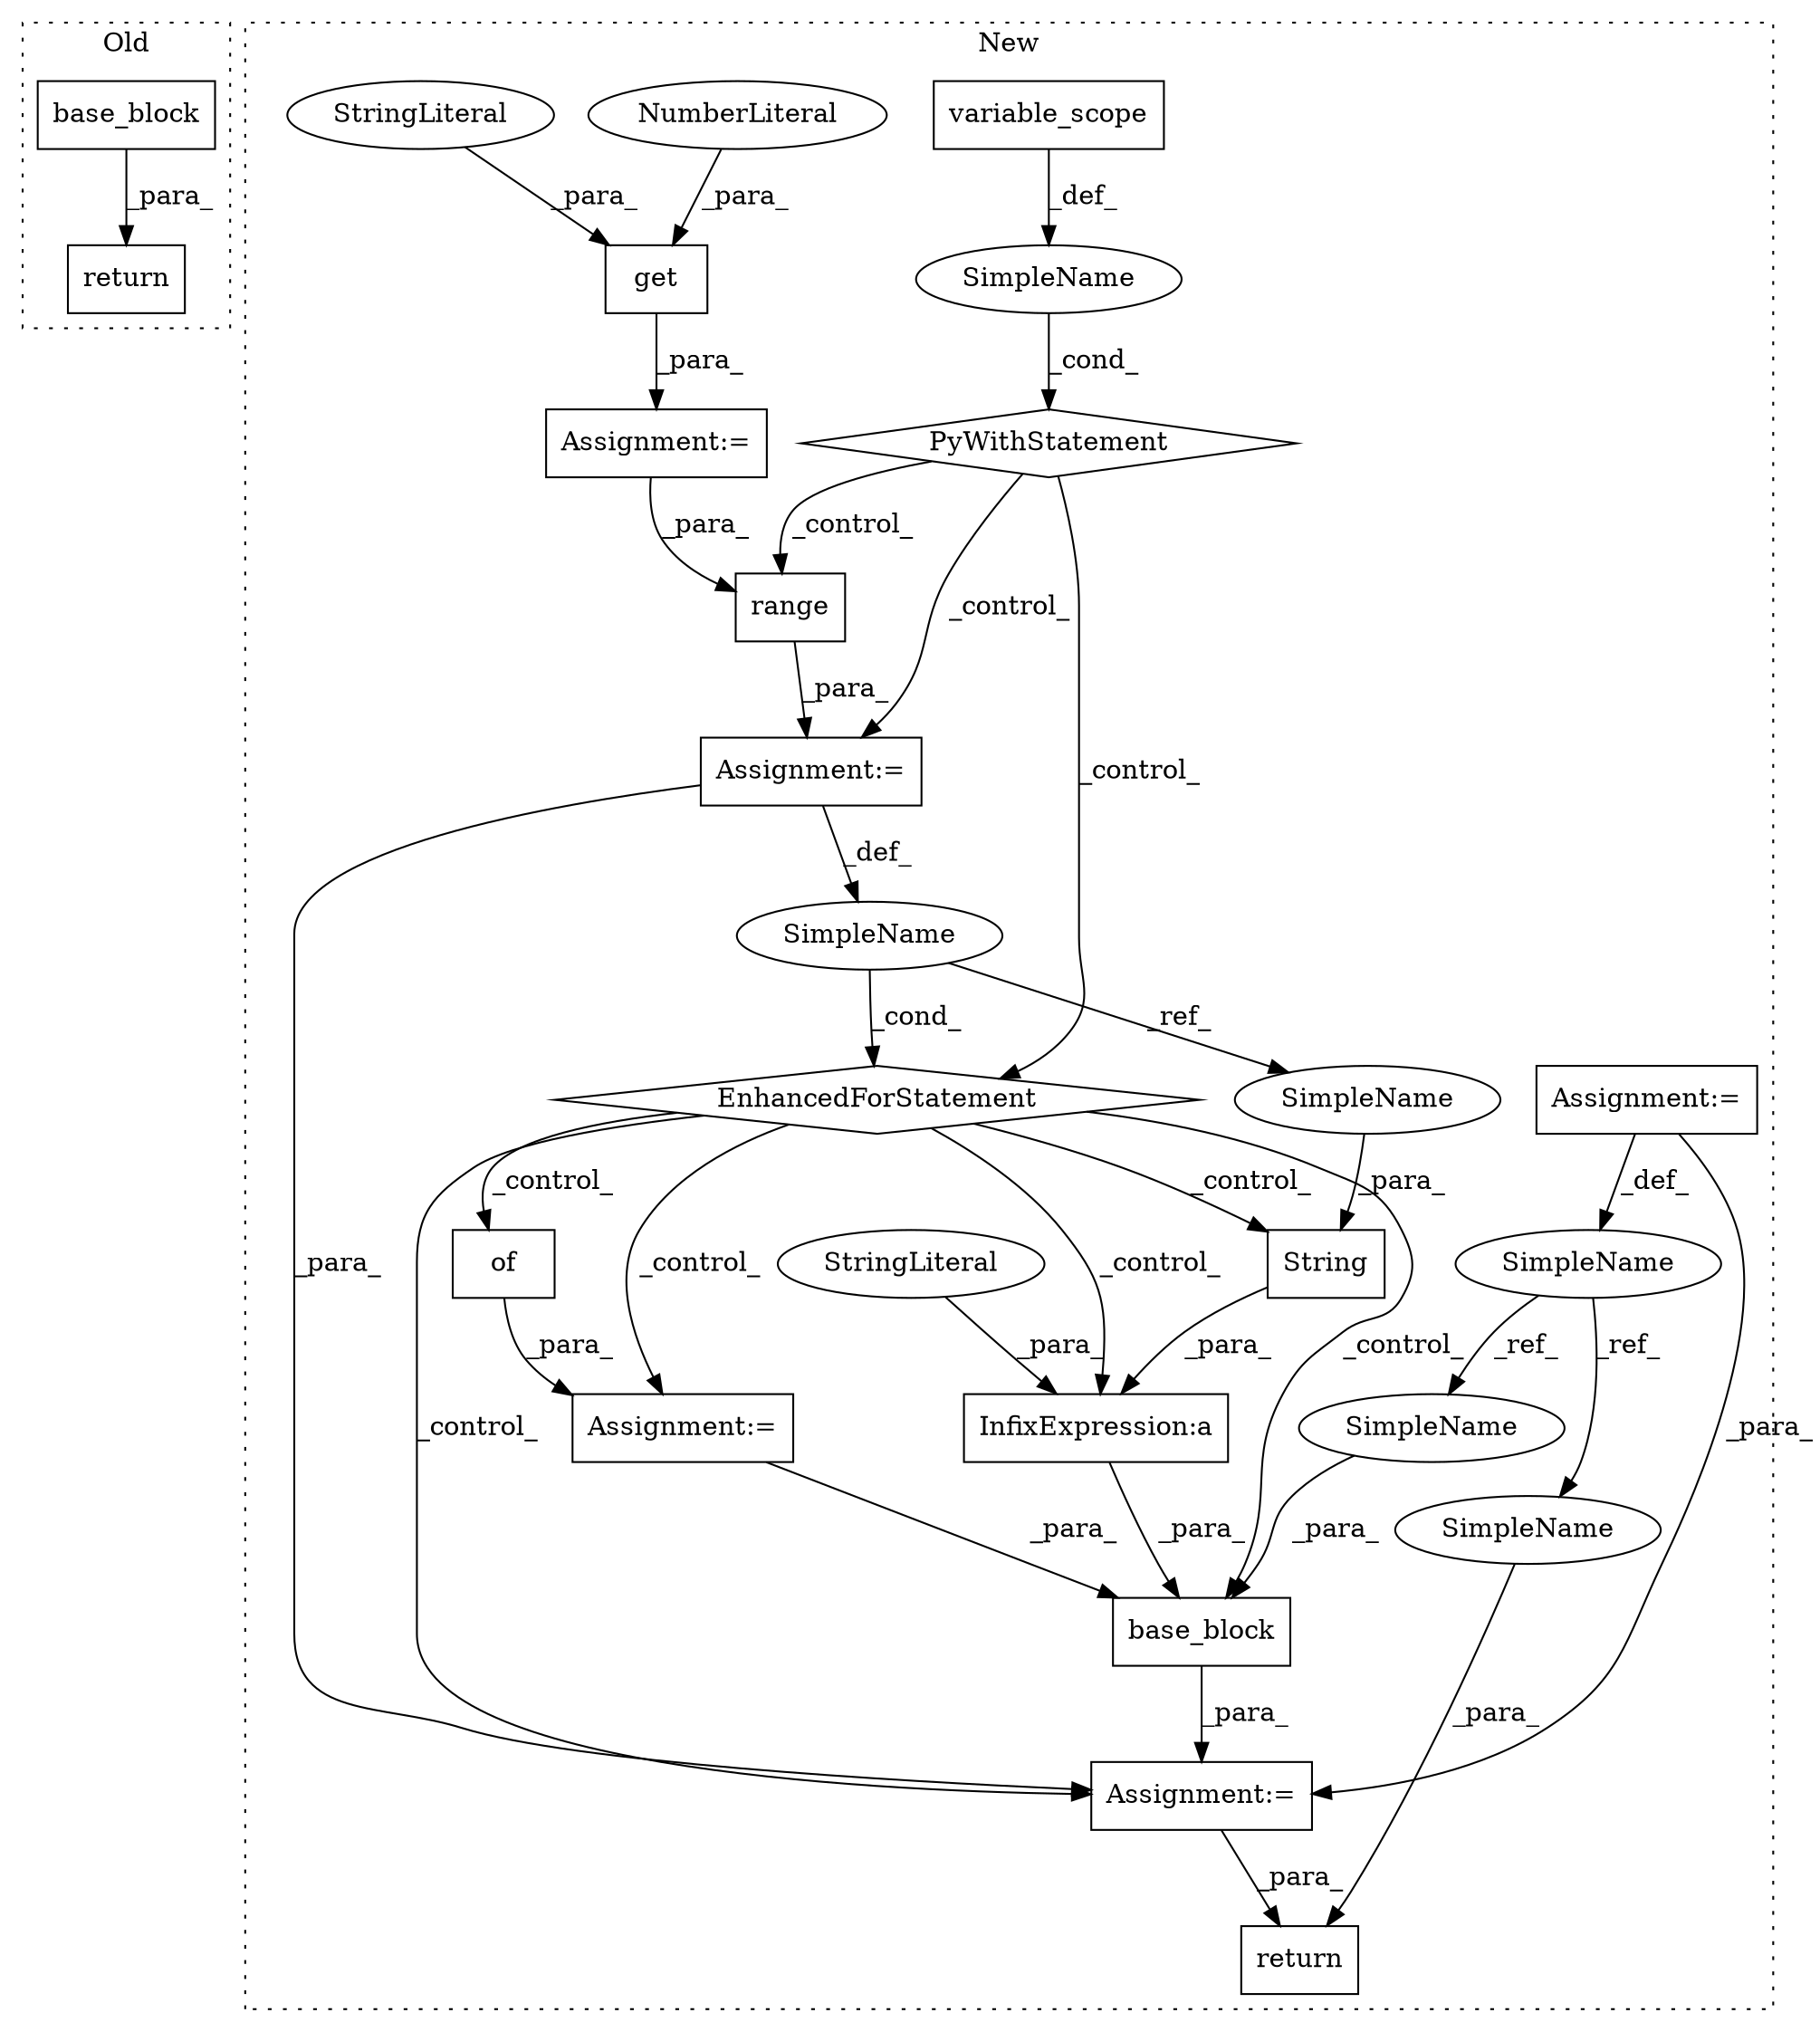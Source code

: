 digraph G {
subgraph cluster0 {
1 [label="return" a="41" s="6751" l="7" shape="box"];
4 [label="base_block" a="32" s="6656,6686" l="11,1" shape="box"];
label = "Old";
style="dotted";
}
subgraph cluster1 {
2 [label="base_block" a="32" s="6372,6408" l="11,1" shape="box"];
3 [label="return" a="41" s="6544" l="7" shape="box"];
5 [label="SimpleName" a="42" s="" l="" shape="ellipse"];
6 [label="PyWithStatement" a="104" s="6152,6193" l="10,2" shape="diamond"];
7 [label="EnhancedForStatement" a="70" s="6203,6280" l="57,2" shape="diamond"];
8 [label="InfixExpression:a" a="27" s="6391" l="3" shape="box"];
9 [label="range" a="32" s="6268,6279" l="6,1" shape="box"];
10 [label="SimpleName" a="42" s="6138" l="1" shape="ellipse"];
11 [label="SimpleName" a="42" s="6264" l="1" shape="ellipse"];
12 [label="String" a="32" s="6394,6402" l="7,1" shape="box"];
13 [label="StringLiteral" a="45" s="6385" l="6" shape="ellipse"];
14 [label="variable_scope" a="32" s="6173,6192" l="15,1" shape="box"];
15 [label="get" a="32" s="6078,6096" l="4,1" shape="box"];
16 [label="NumberLiteral" a="34" s="6095" l="1" shape="ellipse"];
17 [label="StringLiteral" a="45" s="6082" l="12" shape="ellipse"];
18 [label="of" a="32" s="6301" l="4" shape="box"];
19 [label="Assignment:=" a="7" s="6139" l="1" shape="box"];
20 [label="Assignment:=" a="7" s="6203,6280" l="57,2" shape="box"];
21 [label="Assignment:=" a="7" s="6070" l="1" shape="box"];
22 [label="Assignment:=" a="7" s="6296" l="1" shape="box"];
23 [label="Assignment:=" a="7" s="6503" l="1" shape="box"];
24 [label="SimpleName" a="42" s="6401" l="1" shape="ellipse"];
25 [label="SimpleName" a="42" s="6383" l="1" shape="ellipse"];
26 [label="SimpleName" a="42" s="6551" l="1" shape="ellipse"];
label = "New";
style="dotted";
}
2 -> 23 [label="_para_"];
4 -> 1 [label="_para_"];
5 -> 6 [label="_cond_"];
6 -> 20 [label="_control_"];
6 -> 7 [label="_control_"];
6 -> 9 [label="_control_"];
7 -> 23 [label="_control_"];
7 -> 12 [label="_control_"];
7 -> 2 [label="_control_"];
7 -> 8 [label="_control_"];
7 -> 22 [label="_control_"];
7 -> 18 [label="_control_"];
8 -> 2 [label="_para_"];
9 -> 20 [label="_para_"];
10 -> 25 [label="_ref_"];
10 -> 26 [label="_ref_"];
11 -> 24 [label="_ref_"];
11 -> 7 [label="_cond_"];
12 -> 8 [label="_para_"];
13 -> 8 [label="_para_"];
14 -> 5 [label="_def_"];
15 -> 21 [label="_para_"];
16 -> 15 [label="_para_"];
17 -> 15 [label="_para_"];
18 -> 22 [label="_para_"];
19 -> 23 [label="_para_"];
19 -> 10 [label="_def_"];
20 -> 23 [label="_para_"];
20 -> 11 [label="_def_"];
21 -> 9 [label="_para_"];
22 -> 2 [label="_para_"];
23 -> 3 [label="_para_"];
24 -> 12 [label="_para_"];
25 -> 2 [label="_para_"];
26 -> 3 [label="_para_"];
}